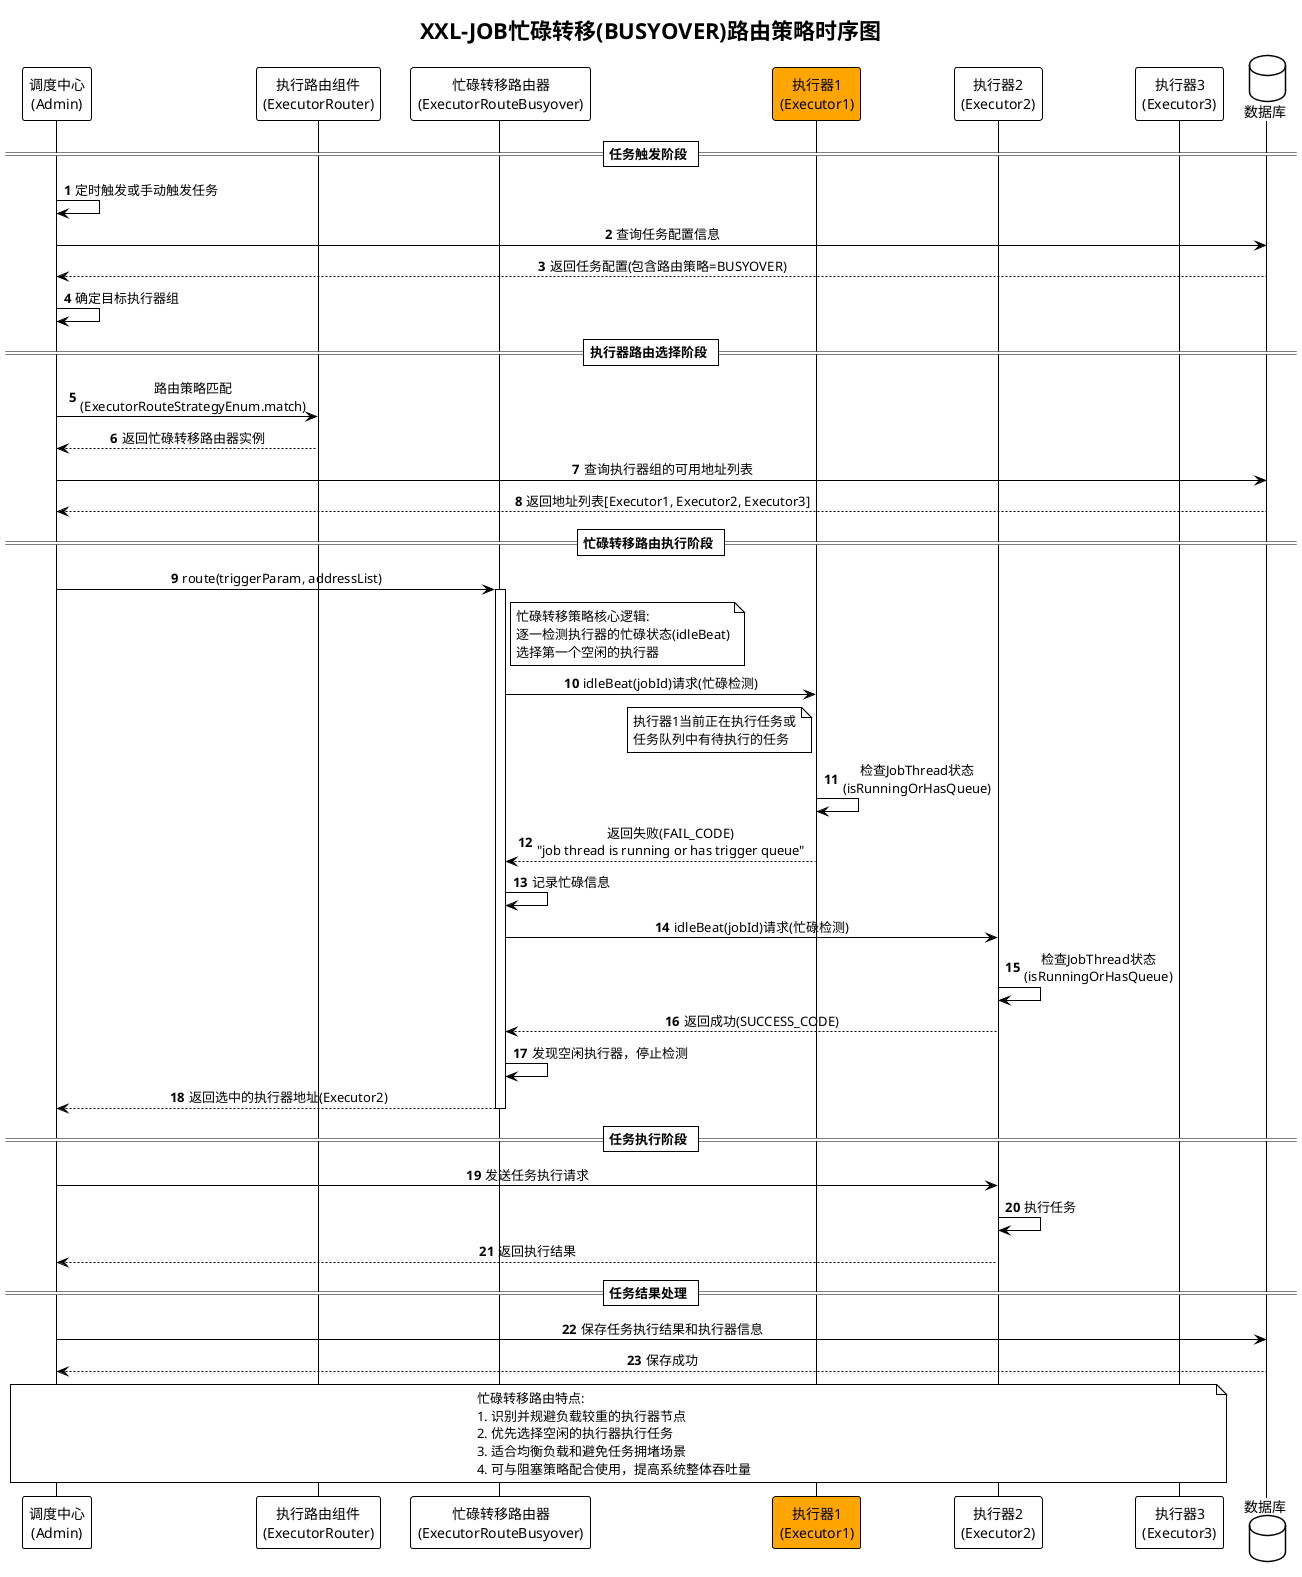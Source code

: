 @startuml XXL-JOB忙碌转移(BUSYOVER)路由策略

!theme plain
skinparam handwritten false
skinparam backgroundColor transparent
skinparam sequenceMessageAlign center

title XXL-JOB忙碌转移(BUSYOVER)路由策略时序图

participant "调度中心\n(Admin)" as Admin
participant "执行路由组件\n(ExecutorRouter)" as Router
participant "忙碌转移路由器\n(ExecutorRouteBusyover)" as Busyover
participant "执行器1\n(Executor1)" as Exec1 #orange
participant "执行器2\n(Executor2)" as Exec2
participant "执行器3\n(Executor3)" as Exec3
database "数据库" as DB

autonumber

== 任务触发阶段 ==
Admin -> Admin: 定时触发或手动触发任务
Admin -> DB: 查询任务配置信息
DB --> Admin: 返回任务配置(包含路由策略=BUSYOVER)
Admin -> Admin: 确定目标执行器组

== 执行器路由选择阶段 ==
Admin -> Router: 路由策略匹配\n(ExecutorRouteStrategyEnum.match)
Router --> Admin: 返回忙碌转移路由器实例
Admin -> DB: 查询执行器组的可用地址列表
DB --> Admin: 返回地址列表[Executor1, Executor2, Executor3]

== 忙碌转移路由执行阶段 ==
Admin -> Busyover: route(triggerParam, addressList)
activate Busyover

note right of Busyover
  忙碌转移策略核心逻辑:
  逐一检测执行器的忙碌状态(idleBeat)
  选择第一个空闲的执行器
end note

Busyover -> Exec1: idleBeat(jobId)请求(忙碌检测)

note left of Exec1
  执行器1当前正在执行任务或
  任务队列中有待执行的任务
end note

Exec1 -> Exec1: 检查JobThread状态\n(isRunningOrHasQueue)
Exec1 --> Busyover: 返回失败(FAIL_CODE)\n"job thread is running or has trigger queue"
Busyover -> Busyover: 记录忙碌信息

Busyover -> Exec2: idleBeat(jobId)请求(忙碌检测)
Exec2 -> Exec2: 检查JobThread状态\n(isRunningOrHasQueue)
Exec2 --> Busyover: 返回成功(SUCCESS_CODE)

Busyover -> Busyover: 发现空闲执行器，停止检测
Busyover --> Admin: 返回选中的执行器地址(Executor2)
deactivate Busyover

== 任务执行阶段 ==
Admin -> Exec2: 发送任务执行请求
Exec2 -> Exec2: 执行任务
Exec2 --> Admin: 返回执行结果

== 任务结果处理 ==
Admin -> DB: 保存任务执行结果和执行器信息
DB --> Admin: 保存成功

note over Admin, Exec3
  忙碌转移路由特点:
  1. 识别并规避负载较重的执行器节点
  2. 优先选择空闲的执行器执行任务
  3. 适合均衡负载和避免任务拥堵场景
  4. 可与阻塞策略配合使用，提高系统整体吞吐量
end note

@enduml 
